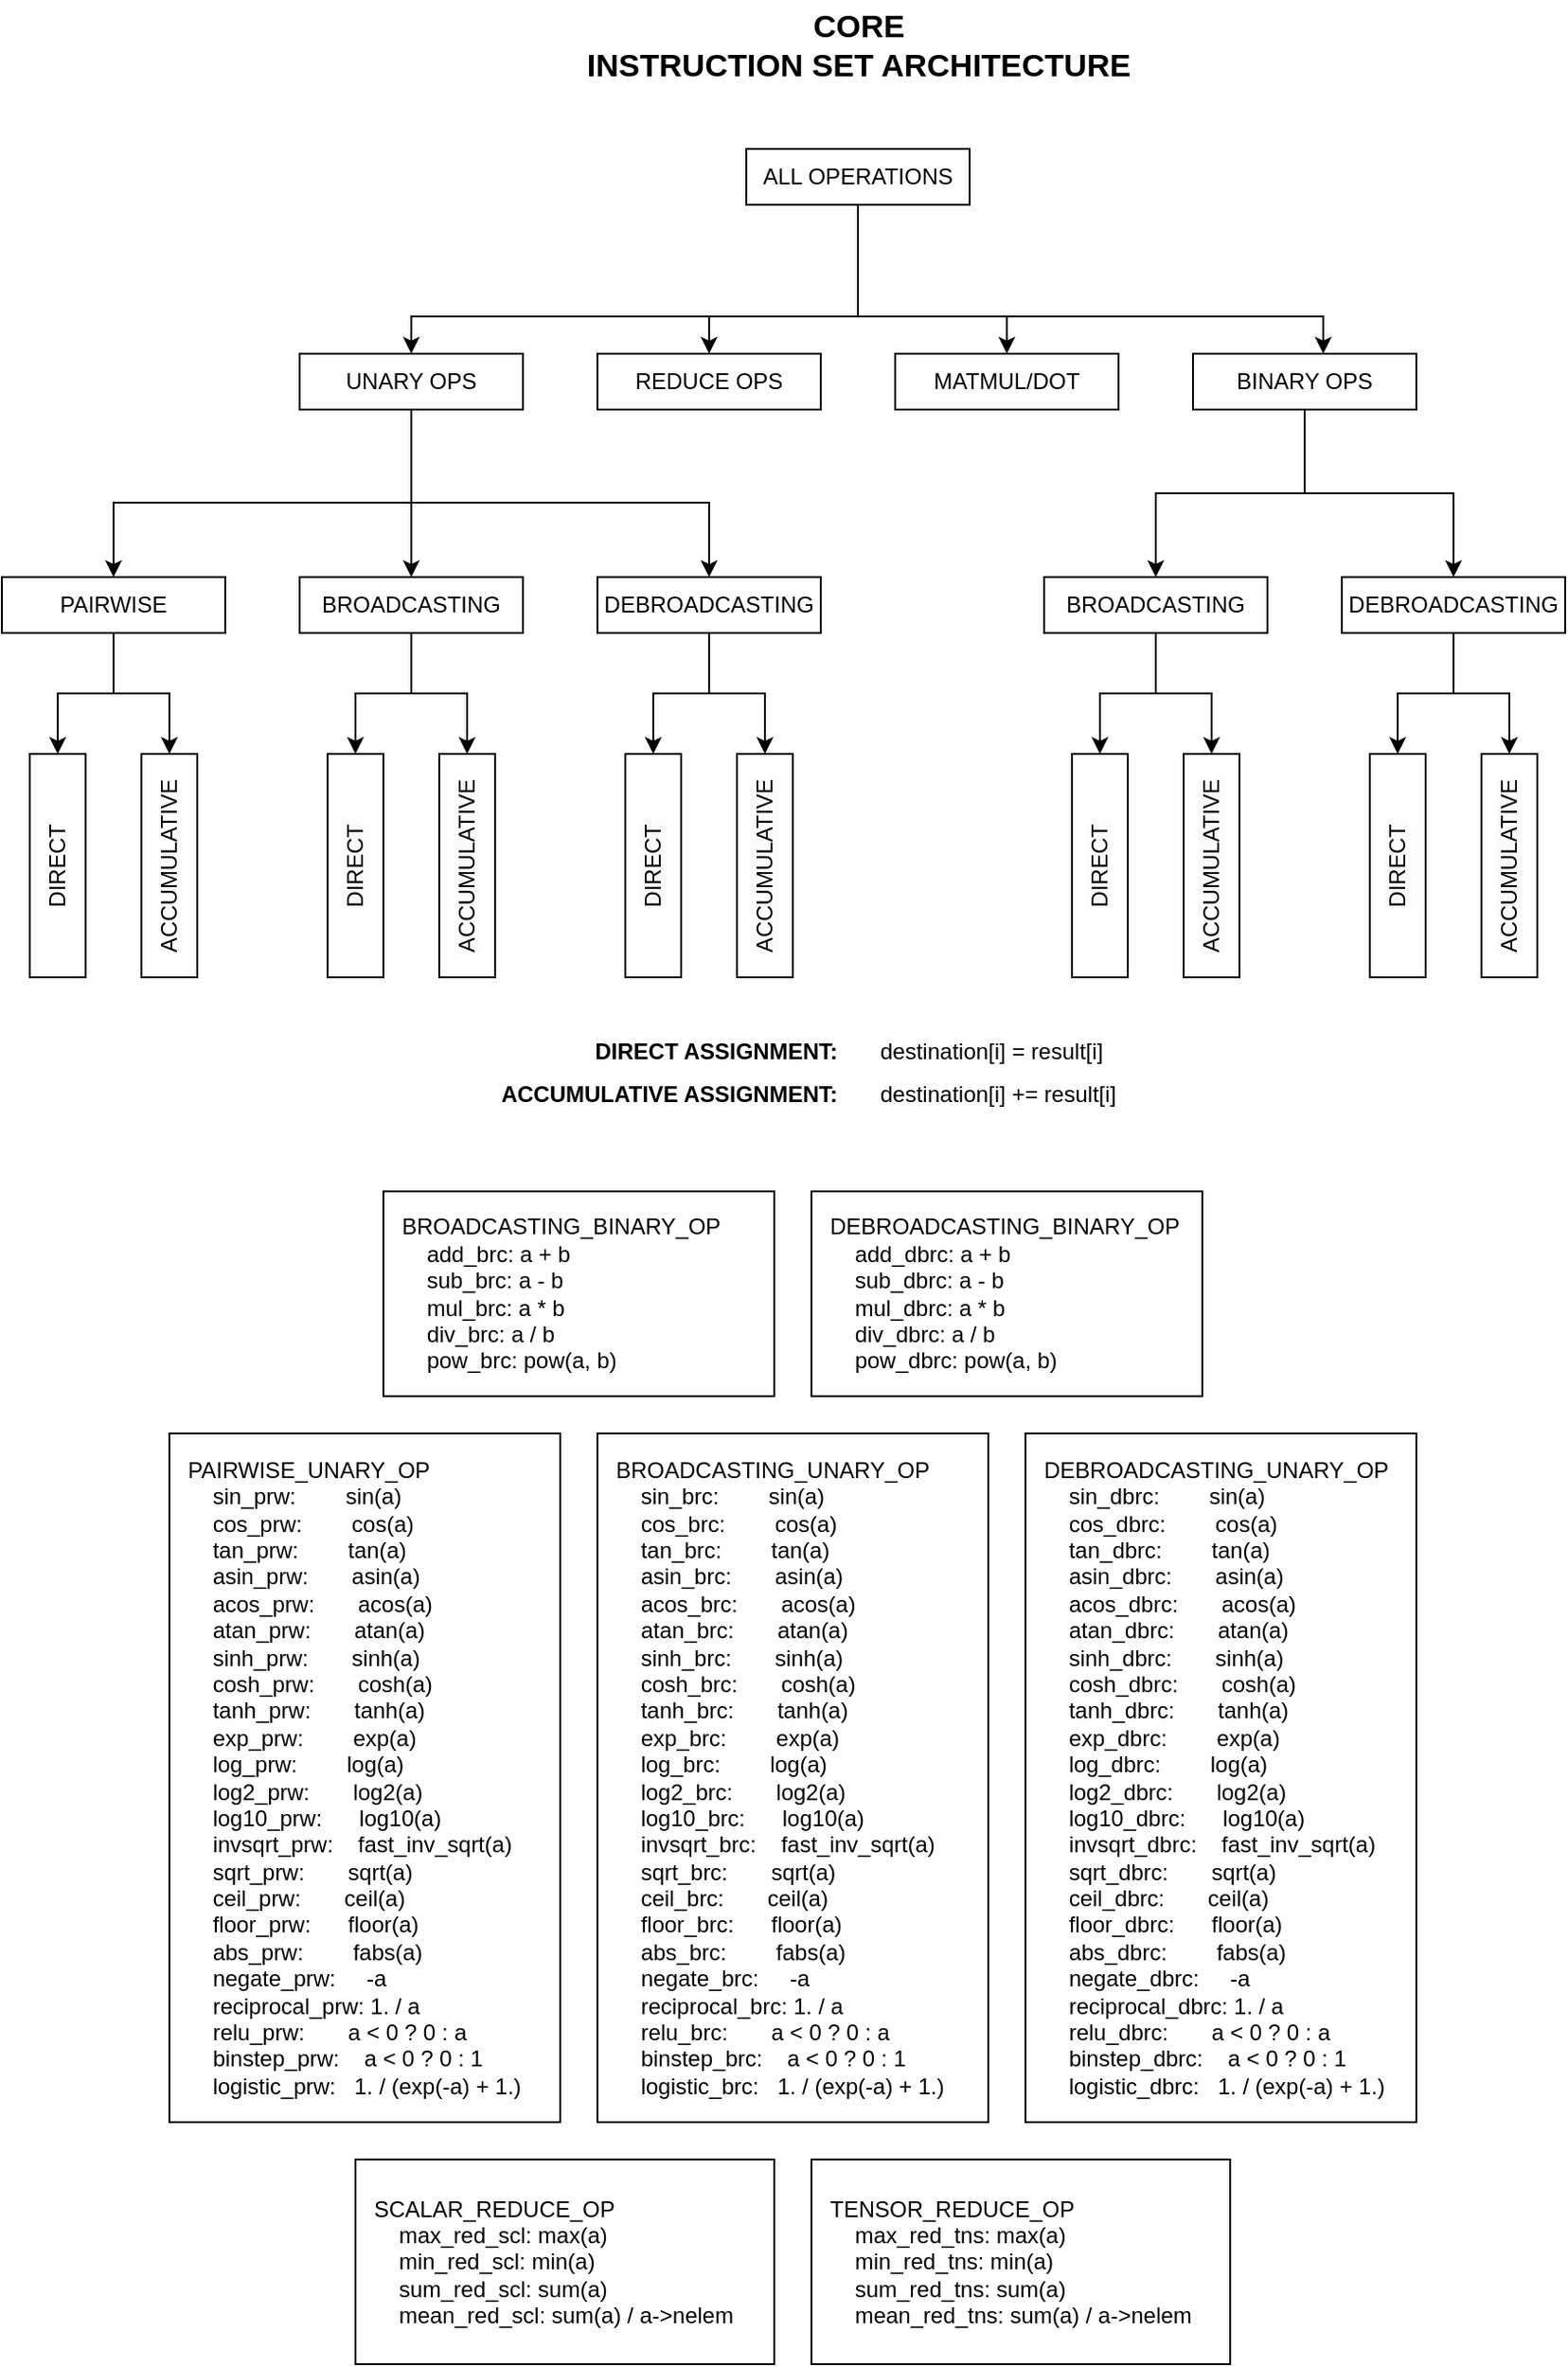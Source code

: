 <mxfile version="24.2.5" type="device">
  <diagram name="Page-1" id="b98fa263-6416-c6ec-5b7d-78bf54ef71d0">
    <mxGraphModel dx="1434" dy="963" grid="1" gridSize="10" guides="1" tooltips="1" connect="1" arrows="1" fold="1" page="1" pageScale="1.5" pageWidth="1169" pageHeight="826" background="none" math="0" shadow="0">
      <root>
        <mxCell id="0" style=";html=1;" />
        <mxCell id="1" style=";html=1;" parent="0" />
        <mxCell id="zMnJuxHTcyObLqSWFpNf-7" style="edgeStyle=orthogonalEdgeStyle;rounded=0;orthogonalLoop=1;jettySize=auto;html=1;" parent="1" source="zMnJuxHTcyObLqSWFpNf-2" target="zMnJuxHTcyObLqSWFpNf-3" edge="1">
          <mxGeometry relative="1" as="geometry">
            <Array as="points">
              <mxPoint x="820" y="220" />
              <mxPoint x="580" y="220" />
            </Array>
          </mxGeometry>
        </mxCell>
        <mxCell id="zMnJuxHTcyObLqSWFpNf-8" style="edgeStyle=orthogonalEdgeStyle;rounded=0;orthogonalLoop=1;jettySize=auto;html=1;" parent="1" source="zMnJuxHTcyObLqSWFpNf-2" target="zMnJuxHTcyObLqSWFpNf-4" edge="1">
          <mxGeometry relative="1" as="geometry">
            <Array as="points">
              <mxPoint x="820" y="220" />
              <mxPoint x="1070" y="220" />
            </Array>
          </mxGeometry>
        </mxCell>
        <mxCell id="zMnJuxHTcyObLqSWFpNf-9" style="edgeStyle=orthogonalEdgeStyle;rounded=0;orthogonalLoop=1;jettySize=auto;html=1;" parent="1" source="zMnJuxHTcyObLqSWFpNf-2" target="zMnJuxHTcyObLqSWFpNf-5" edge="1">
          <mxGeometry relative="1" as="geometry">
            <Array as="points">
              <mxPoint x="820" y="220" />
              <mxPoint x="740" y="220" />
            </Array>
          </mxGeometry>
        </mxCell>
        <mxCell id="zMnJuxHTcyObLqSWFpNf-27" style="edgeStyle=orthogonalEdgeStyle;rounded=0;orthogonalLoop=1;jettySize=auto;html=1;" parent="1" source="zMnJuxHTcyObLqSWFpNf-2" target="zMnJuxHTcyObLqSWFpNf-6" edge="1">
          <mxGeometry relative="1" as="geometry">
            <Array as="points">
              <mxPoint x="820" y="220" />
              <mxPoint x="900" y="220" />
            </Array>
          </mxGeometry>
        </mxCell>
        <mxCell id="zMnJuxHTcyObLqSWFpNf-2" value="ALL OPERATIONS" style="rounded=0;whiteSpace=wrap;html=1;" parent="1" vertex="1">
          <mxGeometry x="760" y="130" width="120" height="30" as="geometry" />
        </mxCell>
        <mxCell id="zMnJuxHTcyObLqSWFpNf-67" style="edgeStyle=orthogonalEdgeStyle;rounded=0;orthogonalLoop=1;jettySize=auto;html=1;" parent="1" source="zMnJuxHTcyObLqSWFpNf-3" target="zMnJuxHTcyObLqSWFpNf-11" edge="1">
          <mxGeometry relative="1" as="geometry" />
        </mxCell>
        <mxCell id="zMnJuxHTcyObLqSWFpNf-68" style="edgeStyle=orthogonalEdgeStyle;rounded=0;orthogonalLoop=1;jettySize=auto;html=1;" parent="1" source="zMnJuxHTcyObLqSWFpNf-3" target="zMnJuxHTcyObLqSWFpNf-12" edge="1">
          <mxGeometry relative="1" as="geometry">
            <Array as="points">
              <mxPoint x="580" y="320" />
              <mxPoint x="740" y="320" />
            </Array>
          </mxGeometry>
        </mxCell>
        <mxCell id="zMnJuxHTcyObLqSWFpNf-74" style="edgeStyle=orthogonalEdgeStyle;rounded=0;orthogonalLoop=1;jettySize=auto;html=1;" parent="1" source="zMnJuxHTcyObLqSWFpNf-3" target="zMnJuxHTcyObLqSWFpNf-13" edge="1">
          <mxGeometry relative="1" as="geometry">
            <Array as="points">
              <mxPoint x="580" y="320" />
              <mxPoint x="420" y="320" />
            </Array>
          </mxGeometry>
        </mxCell>
        <mxCell id="zMnJuxHTcyObLqSWFpNf-3" value="UNARY OPS" style="rounded=0;whiteSpace=wrap;html=1;" parent="1" vertex="1">
          <mxGeometry x="520" y="240" width="120" height="30" as="geometry" />
        </mxCell>
        <mxCell id="zMnJuxHTcyObLqSWFpNf-19" style="edgeStyle=orthogonalEdgeStyle;rounded=0;orthogonalLoop=1;jettySize=auto;html=1;" parent="1" source="zMnJuxHTcyObLqSWFpNf-4" target="zMnJuxHTcyObLqSWFpNf-17" edge="1">
          <mxGeometry relative="1" as="geometry" />
        </mxCell>
        <mxCell id="zMnJuxHTcyObLqSWFpNf-5" value="REDUCE OPS" style="rounded=0;whiteSpace=wrap;html=1;" parent="1" vertex="1">
          <mxGeometry x="680" y="240" width="120" height="30" as="geometry" />
        </mxCell>
        <mxCell id="zMnJuxHTcyObLqSWFpNf-58" style="edgeStyle=orthogonalEdgeStyle;rounded=0;orthogonalLoop=1;jettySize=auto;html=1;" parent="1" source="zMnJuxHTcyObLqSWFpNf-11" target="zMnJuxHTcyObLqSWFpNf-48" edge="1">
          <mxGeometry relative="1" as="geometry" />
        </mxCell>
        <mxCell id="zMnJuxHTcyObLqSWFpNf-59" style="edgeStyle=orthogonalEdgeStyle;rounded=0;orthogonalLoop=1;jettySize=auto;html=1;" parent="1" source="zMnJuxHTcyObLqSWFpNf-11" target="zMnJuxHTcyObLqSWFpNf-49" edge="1">
          <mxGeometry relative="1" as="geometry" />
        </mxCell>
        <mxCell id="zMnJuxHTcyObLqSWFpNf-11" value="BROADCASTING" style="rounded=0;whiteSpace=wrap;html=1;" parent="1" vertex="1">
          <mxGeometry x="520" y="360" width="120" height="30" as="geometry" />
        </mxCell>
        <mxCell id="zMnJuxHTcyObLqSWFpNf-60" style="edgeStyle=orthogonalEdgeStyle;rounded=0;orthogonalLoop=1;jettySize=auto;html=1;" parent="1" source="zMnJuxHTcyObLqSWFpNf-12" target="zMnJuxHTcyObLqSWFpNf-50" edge="1">
          <mxGeometry relative="1" as="geometry" />
        </mxCell>
        <mxCell id="zMnJuxHTcyObLqSWFpNf-61" style="edgeStyle=orthogonalEdgeStyle;rounded=0;orthogonalLoop=1;jettySize=auto;html=1;" parent="1" source="zMnJuxHTcyObLqSWFpNf-12" target="zMnJuxHTcyObLqSWFpNf-51" edge="1">
          <mxGeometry relative="1" as="geometry" />
        </mxCell>
        <mxCell id="zMnJuxHTcyObLqSWFpNf-12" value="DEBROADCASTING" style="rounded=0;whiteSpace=wrap;html=1;" parent="1" vertex="1">
          <mxGeometry x="680" y="360" width="120" height="30" as="geometry" />
        </mxCell>
        <mxCell id="zMnJuxHTcyObLqSWFpNf-23" style="edgeStyle=orthogonalEdgeStyle;rounded=0;orthogonalLoop=1;jettySize=auto;html=1;" parent="1" source="zMnJuxHTcyObLqSWFpNf-13" target="zMnJuxHTcyObLqSWFpNf-21" edge="1">
          <mxGeometry relative="1" as="geometry" />
        </mxCell>
        <mxCell id="zMnJuxHTcyObLqSWFpNf-24" style="edgeStyle=orthogonalEdgeStyle;rounded=0;orthogonalLoop=1;jettySize=auto;html=1;" parent="1" source="zMnJuxHTcyObLqSWFpNf-13" target="zMnJuxHTcyObLqSWFpNf-22" edge="1">
          <mxGeometry relative="1" as="geometry" />
        </mxCell>
        <mxCell id="zMnJuxHTcyObLqSWFpNf-13" value="PAIRWISE" style="rounded=0;whiteSpace=wrap;html=1;" parent="1" vertex="1">
          <mxGeometry x="360" y="360" width="120" height="30" as="geometry" />
        </mxCell>
        <mxCell id="zMnJuxHTcyObLqSWFpNf-62" style="edgeStyle=orthogonalEdgeStyle;rounded=0;orthogonalLoop=1;jettySize=auto;html=1;" parent="1" source="zMnJuxHTcyObLqSWFpNf-17" target="zMnJuxHTcyObLqSWFpNf-54" edge="1">
          <mxGeometry relative="1" as="geometry" />
        </mxCell>
        <mxCell id="zMnJuxHTcyObLqSWFpNf-63" style="edgeStyle=orthogonalEdgeStyle;rounded=0;orthogonalLoop=1;jettySize=auto;html=1;" parent="1" source="zMnJuxHTcyObLqSWFpNf-17" target="zMnJuxHTcyObLqSWFpNf-55" edge="1">
          <mxGeometry relative="1" as="geometry" />
        </mxCell>
        <mxCell id="zMnJuxHTcyObLqSWFpNf-17" value="BROADCASTING" style="rounded=0;whiteSpace=wrap;html=1;" parent="1" vertex="1">
          <mxGeometry x="920" y="360" width="120" height="30" as="geometry" />
        </mxCell>
        <mxCell id="zMnJuxHTcyObLqSWFpNf-64" style="edgeStyle=orthogonalEdgeStyle;rounded=0;orthogonalLoop=1;jettySize=auto;html=1;" parent="1" source="zMnJuxHTcyObLqSWFpNf-18" target="zMnJuxHTcyObLqSWFpNf-56" edge="1">
          <mxGeometry relative="1" as="geometry" />
        </mxCell>
        <mxCell id="zMnJuxHTcyObLqSWFpNf-65" style="edgeStyle=orthogonalEdgeStyle;rounded=0;orthogonalLoop=1;jettySize=auto;html=1;" parent="1" source="zMnJuxHTcyObLqSWFpNf-18" target="zMnJuxHTcyObLqSWFpNf-57" edge="1">
          <mxGeometry relative="1" as="geometry" />
        </mxCell>
        <mxCell id="zMnJuxHTcyObLqSWFpNf-18" value="DEBROADCASTING" style="rounded=0;whiteSpace=wrap;html=1;" parent="1" vertex="1">
          <mxGeometry x="1080" y="360" width="120" height="30" as="geometry" />
        </mxCell>
        <mxCell id="zMnJuxHTcyObLqSWFpNf-21" value="DIRECT" style="rounded=0;whiteSpace=wrap;html=1;direction=east;rotation=270;" parent="1" vertex="1">
          <mxGeometry x="330" y="500" width="120" height="30" as="geometry" />
        </mxCell>
        <mxCell id="zMnJuxHTcyObLqSWFpNf-22" value="ACCUMULATIVE" style="rounded=0;whiteSpace=wrap;html=1;direction=east;rotation=270;" parent="1" vertex="1">
          <mxGeometry x="390" y="500" width="120" height="30" as="geometry" />
        </mxCell>
        <mxCell id="zMnJuxHTcyObLqSWFpNf-6" value="MATMUL/DOT" style="rounded=0;whiteSpace=wrap;html=1;" parent="1" vertex="1">
          <mxGeometry x="840" y="240" width="120" height="30" as="geometry" />
        </mxCell>
        <mxCell id="zMnJuxHTcyObLqSWFpNf-29" style="edgeStyle=orthogonalEdgeStyle;rounded=0;orthogonalLoop=1;jettySize=auto;html=1;" parent="1" source="zMnJuxHTcyObLqSWFpNf-4" target="zMnJuxHTcyObLqSWFpNf-18" edge="1">
          <mxGeometry relative="1" as="geometry" />
        </mxCell>
        <mxCell id="zMnJuxHTcyObLqSWFpNf-4" value="BINARY OPS" style="rounded=0;whiteSpace=wrap;html=1;" parent="1" vertex="1">
          <mxGeometry x="1000" y="240" width="120" height="30" as="geometry" />
        </mxCell>
        <mxCell id="zMnJuxHTcyObLqSWFpNf-48" value="&lt;span style=&quot;color: rgb(0, 0, 0); font-family: Helvetica; font-size: 12px; font-style: normal; font-variant-ligatures: normal; font-variant-caps: normal; font-weight: 400; letter-spacing: normal; orphans: 2; text-align: center; text-indent: 0px; text-transform: none; widows: 2; word-spacing: 0px; -webkit-text-stroke-width: 0px; white-space: normal; background-color: rgb(251, 251, 251); text-decoration-thickness: initial; text-decoration-style: initial; text-decoration-color: initial; display: inline !important; float: none;&quot;&gt;DIRECT&lt;/span&gt;" style="rounded=0;whiteSpace=wrap;html=1;direction=east;rotation=270;" parent="1" vertex="1">
          <mxGeometry x="490" y="500" width="120" height="30" as="geometry" />
        </mxCell>
        <mxCell id="zMnJuxHTcyObLqSWFpNf-49" value="&lt;span style=&quot;color: rgb(0, 0, 0); font-family: Helvetica; font-size: 12px; font-style: normal; font-variant-ligatures: normal; font-variant-caps: normal; font-weight: 400; letter-spacing: normal; orphans: 2; text-align: center; text-indent: 0px; text-transform: none; widows: 2; word-spacing: 0px; -webkit-text-stroke-width: 0px; white-space: normal; background-color: rgb(251, 251, 251); text-decoration-thickness: initial; text-decoration-style: initial; text-decoration-color: initial; display: inline !important; float: none;&quot;&gt;ACCUMULATIVE&lt;/span&gt;" style="rounded=0;whiteSpace=wrap;html=1;direction=east;rotation=270;" parent="1" vertex="1">
          <mxGeometry x="550" y="500" width="120" height="30" as="geometry" />
        </mxCell>
        <mxCell id="zMnJuxHTcyObLqSWFpNf-50" value="&lt;span style=&quot;color: rgb(0, 0, 0); font-family: Helvetica; font-size: 12px; font-style: normal; font-variant-ligatures: normal; font-variant-caps: normal; font-weight: 400; letter-spacing: normal; orphans: 2; text-align: center; text-indent: 0px; text-transform: none; widows: 2; word-spacing: 0px; -webkit-text-stroke-width: 0px; white-space: normal; background-color: rgb(251, 251, 251); text-decoration-thickness: initial; text-decoration-style: initial; text-decoration-color: initial; display: inline !important; float: none;&quot;&gt;DIRECT&lt;/span&gt;" style="rounded=0;whiteSpace=wrap;html=1;direction=east;rotation=270;" parent="1" vertex="1">
          <mxGeometry x="650" y="500" width="120" height="30" as="geometry" />
        </mxCell>
        <mxCell id="zMnJuxHTcyObLqSWFpNf-51" value="&lt;span style=&quot;color: rgb(0, 0, 0); font-family: Helvetica; font-size: 12px; font-style: normal; font-variant-ligatures: normal; font-variant-caps: normal; font-weight: 400; letter-spacing: normal; orphans: 2; text-align: center; text-indent: 0px; text-transform: none; widows: 2; word-spacing: 0px; -webkit-text-stroke-width: 0px; white-space: normal; background-color: rgb(251, 251, 251); text-decoration-thickness: initial; text-decoration-style: initial; text-decoration-color: initial; display: inline !important; float: none;&quot;&gt;ACCUMULATIVE&lt;/span&gt;" style="rounded=0;whiteSpace=wrap;html=1;direction=east;rotation=270;" parent="1" vertex="1">
          <mxGeometry x="710" y="500" width="120" height="30" as="geometry" />
        </mxCell>
        <mxCell id="zMnJuxHTcyObLqSWFpNf-54" value="&lt;span style=&quot;color: rgb(0, 0, 0); font-family: Helvetica; font-size: 12px; font-style: normal; font-variant-ligatures: normal; font-variant-caps: normal; font-weight: 400; letter-spacing: normal; orphans: 2; text-align: center; text-indent: 0px; text-transform: none; widows: 2; word-spacing: 0px; -webkit-text-stroke-width: 0px; white-space: normal; background-color: rgb(251, 251, 251); text-decoration-thickness: initial; text-decoration-style: initial; text-decoration-color: initial; display: inline !important; float: none;&quot;&gt;DIRECT&lt;/span&gt;" style="rounded=0;whiteSpace=wrap;html=1;direction=east;rotation=270;" parent="1" vertex="1">
          <mxGeometry x="890" y="500" width="120" height="30" as="geometry" />
        </mxCell>
        <mxCell id="zMnJuxHTcyObLqSWFpNf-55" value="&lt;span style=&quot;color: rgb(0, 0, 0); font-family: Helvetica; font-size: 12px; font-style: normal; font-variant-ligatures: normal; font-variant-caps: normal; font-weight: 400; letter-spacing: normal; orphans: 2; text-align: center; text-indent: 0px; text-transform: none; widows: 2; word-spacing: 0px; -webkit-text-stroke-width: 0px; white-space: normal; background-color: rgb(251, 251, 251); text-decoration-thickness: initial; text-decoration-style: initial; text-decoration-color: initial; display: inline !important; float: none;&quot;&gt;ACCUMULATIVE&lt;/span&gt;" style="rounded=0;whiteSpace=wrap;html=1;direction=east;rotation=270;" parent="1" vertex="1">
          <mxGeometry x="950" y="500" width="120" height="30" as="geometry" />
        </mxCell>
        <mxCell id="zMnJuxHTcyObLqSWFpNf-56" value="&lt;span style=&quot;color: rgb(0, 0, 0); font-family: Helvetica; font-size: 12px; font-style: normal; font-variant-ligatures: normal; font-variant-caps: normal; font-weight: 400; letter-spacing: normal; orphans: 2; text-align: center; text-indent: 0px; text-transform: none; widows: 2; word-spacing: 0px; -webkit-text-stroke-width: 0px; white-space: normal; background-color: rgb(251, 251, 251); text-decoration-thickness: initial; text-decoration-style: initial; text-decoration-color: initial; display: inline !important; float: none;&quot;&gt;DIRECT&lt;/span&gt;" style="rounded=0;whiteSpace=wrap;html=1;direction=east;rotation=270;" parent="1" vertex="1">
          <mxGeometry x="1050" y="500" width="120" height="30" as="geometry" />
        </mxCell>
        <mxCell id="zMnJuxHTcyObLqSWFpNf-57" value="&lt;span style=&quot;color: rgb(0, 0, 0); font-family: Helvetica; font-size: 12px; font-style: normal; font-variant-ligatures: normal; font-variant-caps: normal; font-weight: 400; letter-spacing: normal; orphans: 2; text-align: center; text-indent: 0px; text-transform: none; widows: 2; word-spacing: 0px; -webkit-text-stroke-width: 0px; white-space: normal; background-color: rgb(251, 251, 251); text-decoration-thickness: initial; text-decoration-style: initial; text-decoration-color: initial; display: inline !important; float: none;&quot;&gt;ACCUMULATIVE&lt;/span&gt;" style="rounded=0;whiteSpace=wrap;html=1;direction=east;rotation=270;" parent="1" vertex="1">
          <mxGeometry x="1110" y="500" width="120" height="30" as="geometry" />
        </mxCell>
        <mxCell id="zMnJuxHTcyObLqSWFpNf-66" value="&lt;font style=&quot;font-size: 17px;&quot;&gt;&lt;b&gt;CORE&lt;/b&gt;&lt;/font&gt;&lt;div&gt;&lt;font style=&quot;font-size: 17px;&quot;&gt;&lt;b&gt;INSTRUCTION SET ARCHITECTURE&lt;/b&gt;&lt;/font&gt;&lt;/div&gt;" style="text;html=1;align=center;verticalAlign=middle;resizable=0;points=[];autosize=1;strokeColor=none;fillColor=none;" parent="1" vertex="1">
          <mxGeometry x="660" y="50" width="320" height="50" as="geometry" />
        </mxCell>
        <mxCell id="zMnJuxHTcyObLqSWFpNf-69" value="&lt;div style=&quot;&quot;&gt;&lt;span style=&quot;background-color: initial;&quot;&gt;&lt;b&gt;DIRECT ASSIGNMENT:&lt;/b&gt;&lt;/span&gt;&lt;/div&gt;" style="text;html=1;align=right;verticalAlign=middle;resizable=0;points=[];autosize=1;strokeColor=none;fillColor=none;" parent="1" vertex="1">
          <mxGeometry x="660" y="600" width="150" height="30" as="geometry" />
        </mxCell>
        <mxCell id="zMnJuxHTcyObLqSWFpNf-71" value="&lt;div style=&quot;&quot;&gt;&lt;span style=&quot;background-color: initial;&quot;&gt;destination[i] = result[i]&lt;/span&gt;&lt;/div&gt;" style="text;html=1;align=left;verticalAlign=middle;resizable=0;points=[];autosize=1;strokeColor=none;fillColor=none;" parent="1" vertex="1">
          <mxGeometry x="830" y="600" width="140" height="30" as="geometry" />
        </mxCell>
        <mxCell id="zMnJuxHTcyObLqSWFpNf-72" value="&lt;span style=&quot;&quot;&gt;destination[i] += result[i]&lt;/span&gt;" style="text;html=1;align=left;verticalAlign=middle;resizable=0;points=[];autosize=1;strokeColor=none;fillColor=none;" parent="1" vertex="1">
          <mxGeometry x="830" y="623" width="150" height="30" as="geometry" />
        </mxCell>
        <mxCell id="zMnJuxHTcyObLqSWFpNf-73" value="&lt;b style=&quot;&quot;&gt;ACCUMULATIVE ASSIGNMENT:&lt;/b&gt;" style="text;html=1;align=right;verticalAlign=middle;resizable=0;points=[];autosize=1;strokeColor=none;fillColor=none;" parent="1" vertex="1">
          <mxGeometry x="610" y="623" width="200" height="30" as="geometry" />
        </mxCell>
        <mxCell id="zMnJuxHTcyObLqSWFpNf-75" value="&lt;div&gt;BROADCASTING_BINARY_OP&lt;/div&gt;&lt;div&gt;&amp;nbsp; &amp;nbsp; add_brc: a + b&lt;/div&gt;&lt;div&gt;&amp;nbsp; &amp;nbsp; sub_brc: a - b&lt;/div&gt;&lt;div&gt;&amp;nbsp; &amp;nbsp; mul_brc: a * b&lt;/div&gt;&lt;div&gt;&amp;nbsp; &amp;nbsp; div_brc: a / b&lt;/div&gt;&lt;div&gt;&amp;nbsp; &amp;nbsp; pow_brc: pow(a, b)&lt;/div&gt;" style="rounded=0;whiteSpace=wrap;html=1;align=left;spacing=10;" parent="1" vertex="1">
          <mxGeometry x="565" y="690" width="210" height="110" as="geometry" />
        </mxCell>
        <mxCell id="zMnJuxHTcyObLqSWFpNf-76" value="&lt;div&gt;DEBROADCASTING_UNARY_OP&lt;/div&gt;&lt;div&gt;&amp;nbsp; &amp;nbsp; sin_dbrc:&amp;nbsp; &amp;nbsp; &amp;nbsp; &amp;nbsp; sin(a)&lt;/div&gt;&lt;div&gt;&amp;nbsp; &amp;nbsp; cos_dbrc:&amp;nbsp; &amp;nbsp; &amp;nbsp; &amp;nbsp; cos(a)&lt;/div&gt;&lt;div&gt;&amp;nbsp; &amp;nbsp; tan_dbrc:&amp;nbsp; &amp;nbsp; &amp;nbsp; &amp;nbsp; tan(a)&lt;/div&gt;&lt;div&gt;&amp;nbsp; &amp;nbsp; asin_dbrc:&amp;nbsp; &amp;nbsp; &amp;nbsp; &amp;nbsp;asin(a)&lt;/div&gt;&lt;div&gt;&amp;nbsp; &amp;nbsp; acos_dbrc:&amp;nbsp; &amp;nbsp; &amp;nbsp; &amp;nbsp;acos(a)&lt;/div&gt;&lt;div&gt;&amp;nbsp; &amp;nbsp; atan_dbrc:&amp;nbsp; &amp;nbsp; &amp;nbsp; &amp;nbsp;atan(a)&lt;/div&gt;&lt;div&gt;&amp;nbsp; &amp;nbsp; sinh_dbrc:&amp;nbsp; &amp;nbsp; &amp;nbsp; &amp;nbsp;sinh(a)&lt;/div&gt;&lt;div&gt;&amp;nbsp; &amp;nbsp; cosh_dbrc:&amp;nbsp; &amp;nbsp; &amp;nbsp; &amp;nbsp;cosh(a)&lt;/div&gt;&lt;div&gt;&amp;nbsp; &amp;nbsp; tanh_dbrc:&amp;nbsp; &amp;nbsp; &amp;nbsp; &amp;nbsp;tanh(a)&lt;/div&gt;&lt;div&gt;&amp;nbsp; &amp;nbsp; exp_dbrc:&amp;nbsp; &amp;nbsp; &amp;nbsp; &amp;nbsp; exp(a)&lt;/div&gt;&lt;div&gt;&amp;nbsp; &amp;nbsp; log_dbrc:&amp;nbsp; &amp;nbsp; &amp;nbsp; &amp;nbsp; log(a)&lt;/div&gt;&lt;div&gt;&amp;nbsp; &amp;nbsp; log2_dbrc:&amp;nbsp; &amp;nbsp; &amp;nbsp; &amp;nbsp;log2(a)&lt;/div&gt;&lt;div&gt;&amp;nbsp; &amp;nbsp; log10_dbrc:&amp;nbsp; &amp;nbsp; &amp;nbsp; log10(a)&lt;/div&gt;&lt;div&gt;&amp;nbsp; &amp;nbsp; invsqrt_dbrc:&amp;nbsp; &amp;nbsp; fast_inv_sqrt(a)&lt;/div&gt;&lt;div&gt;&amp;nbsp; &amp;nbsp; sqrt_dbrc:&amp;nbsp; &amp;nbsp; &amp;nbsp; &amp;nbsp;sqrt(a)&lt;/div&gt;&lt;div&gt;&amp;nbsp; &amp;nbsp; ceil_dbrc:&amp;nbsp; &amp;nbsp; &amp;nbsp; &amp;nbsp;ceil(a)&lt;/div&gt;&lt;div&gt;&amp;nbsp; &amp;nbsp; floor_dbrc:&amp;nbsp; &amp;nbsp; &amp;nbsp; floor(a)&lt;/div&gt;&lt;div&gt;&amp;nbsp; &amp;nbsp; abs_dbrc:&amp;nbsp; &amp;nbsp; &amp;nbsp; &amp;nbsp; fabs(a)&lt;/div&gt;&lt;div&gt;&amp;nbsp; &amp;nbsp; negate_dbrc:&amp;nbsp; &amp;nbsp; &amp;nbsp;-a&lt;/div&gt;&lt;div&gt;&amp;nbsp; &amp;nbsp; reciprocal_dbrc: 1. / a&lt;/div&gt;&lt;div&gt;&amp;nbsp; &amp;nbsp; relu_dbrc:&amp;nbsp; &amp;nbsp; &amp;nbsp; &amp;nbsp;a &amp;lt; 0 ? 0 : a&lt;/div&gt;&lt;div&gt;&amp;nbsp; &amp;nbsp; binstep_dbrc:&amp;nbsp; &amp;nbsp; a &amp;lt; 0 ? 0 : 1&lt;/div&gt;&lt;div&gt;&amp;nbsp; &amp;nbsp; logistic_dbrc:&amp;nbsp; &amp;nbsp;1. / (exp(-a) + 1.)&lt;/div&gt;" style="rounded=0;whiteSpace=wrap;html=1;align=left;spacing=10;" parent="1" vertex="1">
          <mxGeometry x="910" y="820" width="210" height="370" as="geometry" />
        </mxCell>
        <mxCell id="zMnJuxHTcyObLqSWFpNf-77" value="&lt;div&gt;BROADCASTING_UNARY_OP&lt;/div&gt;&lt;div&gt;&amp;nbsp; &amp;nbsp; sin_brc:&amp;nbsp; &amp;nbsp; &amp;nbsp; &amp;nbsp; sin(a)&lt;/div&gt;&lt;div&gt;&amp;nbsp; &amp;nbsp; cos_brc:&amp;nbsp; &amp;nbsp; &amp;nbsp; &amp;nbsp; cos(a)&lt;/div&gt;&lt;div&gt;&amp;nbsp; &amp;nbsp; tan_brc:&amp;nbsp; &amp;nbsp; &amp;nbsp; &amp;nbsp; tan(a)&lt;/div&gt;&lt;div&gt;&amp;nbsp; &amp;nbsp; asin_brc:&amp;nbsp; &amp;nbsp; &amp;nbsp; &amp;nbsp;asin(a)&lt;/div&gt;&lt;div&gt;&amp;nbsp; &amp;nbsp; acos_brc:&amp;nbsp; &amp;nbsp; &amp;nbsp; &amp;nbsp;acos(a)&lt;/div&gt;&lt;div&gt;&amp;nbsp; &amp;nbsp; atan_brc:&amp;nbsp; &amp;nbsp; &amp;nbsp; &amp;nbsp;atan(a)&lt;/div&gt;&lt;div&gt;&amp;nbsp; &amp;nbsp; sinh_brc:&amp;nbsp; &amp;nbsp; &amp;nbsp; &amp;nbsp;sinh(a)&lt;/div&gt;&lt;div&gt;&amp;nbsp; &amp;nbsp; cosh_brc:&amp;nbsp; &amp;nbsp; &amp;nbsp; &amp;nbsp;cosh(a)&lt;/div&gt;&lt;div&gt;&amp;nbsp; &amp;nbsp; tanh_brc:&amp;nbsp; &amp;nbsp; &amp;nbsp; &amp;nbsp;tanh(a)&lt;/div&gt;&lt;div&gt;&amp;nbsp; &amp;nbsp; exp_brc:&amp;nbsp; &amp;nbsp; &amp;nbsp; &amp;nbsp; exp(a)&lt;/div&gt;&lt;div&gt;&amp;nbsp; &amp;nbsp; log_brc:&amp;nbsp; &amp;nbsp; &amp;nbsp; &amp;nbsp; log(a)&lt;/div&gt;&lt;div&gt;&amp;nbsp; &amp;nbsp; log2_brc:&amp;nbsp; &amp;nbsp; &amp;nbsp; &amp;nbsp;log2(a)&lt;/div&gt;&lt;div&gt;&amp;nbsp; &amp;nbsp; log10_brc:&amp;nbsp; &amp;nbsp; &amp;nbsp; log10(a)&lt;/div&gt;&lt;div&gt;&amp;nbsp; &amp;nbsp; invsqrt_brc:&amp;nbsp; &amp;nbsp; fast_inv_sqrt(a)&lt;/div&gt;&lt;div&gt;&amp;nbsp; &amp;nbsp; sqrt_brc:&amp;nbsp; &amp;nbsp; &amp;nbsp; &amp;nbsp;sqrt(a)&lt;/div&gt;&lt;div&gt;&amp;nbsp; &amp;nbsp; ceil_brc:&amp;nbsp; &amp;nbsp; &amp;nbsp; &amp;nbsp;ceil(a)&lt;/div&gt;&lt;div&gt;&amp;nbsp; &amp;nbsp; floor_brc:&amp;nbsp; &amp;nbsp; &amp;nbsp; floor(a)&lt;/div&gt;&lt;div&gt;&amp;nbsp; &amp;nbsp; abs_brc:&amp;nbsp; &amp;nbsp; &amp;nbsp; &amp;nbsp; fabs(a)&lt;/div&gt;&lt;div&gt;&amp;nbsp; &amp;nbsp; negate_brc:&amp;nbsp; &amp;nbsp; &amp;nbsp;-a&lt;/div&gt;&lt;div&gt;&amp;nbsp; &amp;nbsp; reciprocal_brc: 1. / a&lt;/div&gt;&lt;div&gt;&amp;nbsp; &amp;nbsp; relu_brc:&amp;nbsp; &amp;nbsp; &amp;nbsp; &amp;nbsp;a &amp;lt; 0 ? 0 : a&lt;/div&gt;&lt;div&gt;&amp;nbsp; &amp;nbsp; binstep_brc:&amp;nbsp; &amp;nbsp; a &amp;lt; 0 ? 0 : 1&lt;/div&gt;&lt;div&gt;&amp;nbsp; &amp;nbsp; logistic_brc:&amp;nbsp; &amp;nbsp;1. / (exp(-a) + 1.)&lt;/div&gt;" style="rounded=0;whiteSpace=wrap;html=1;align=left;spacing=10;" parent="1" vertex="1">
          <mxGeometry x="680" y="820" width="210" height="370" as="geometry" />
        </mxCell>
        <mxCell id="zMnJuxHTcyObLqSWFpNf-78" value="&lt;div&gt;PAIRWISE_UNARY_OP&lt;/div&gt;&lt;div&gt;&amp;nbsp; &amp;nbsp; sin_prw:&amp;nbsp; &amp;nbsp; &amp;nbsp; &amp;nbsp; sin(a)&lt;/div&gt;&lt;div&gt;&amp;nbsp; &amp;nbsp; cos_prw:&amp;nbsp; &amp;nbsp; &amp;nbsp; &amp;nbsp; cos(a)&lt;/div&gt;&lt;div&gt;&amp;nbsp; &amp;nbsp; tan_prw:&amp;nbsp; &amp;nbsp; &amp;nbsp; &amp;nbsp; tan(a)&lt;/div&gt;&lt;div&gt;&amp;nbsp; &amp;nbsp; asin_prw:&amp;nbsp; &amp;nbsp; &amp;nbsp; &amp;nbsp;asin(a)&lt;/div&gt;&lt;div&gt;&amp;nbsp; &amp;nbsp; acos_prw:&amp;nbsp; &amp;nbsp; &amp;nbsp; &amp;nbsp;acos(a)&lt;/div&gt;&lt;div&gt;&amp;nbsp; &amp;nbsp; atan_prw:&amp;nbsp; &amp;nbsp; &amp;nbsp; &amp;nbsp;atan(a)&lt;/div&gt;&lt;div&gt;&amp;nbsp; &amp;nbsp; sinh_prw:&amp;nbsp; &amp;nbsp; &amp;nbsp; &amp;nbsp;sinh(a)&lt;/div&gt;&lt;div&gt;&amp;nbsp; &amp;nbsp; cosh_prw:&amp;nbsp; &amp;nbsp; &amp;nbsp; &amp;nbsp;cosh(a)&lt;/div&gt;&lt;div&gt;&amp;nbsp; &amp;nbsp; tanh_prw:&amp;nbsp; &amp;nbsp; &amp;nbsp; &amp;nbsp;tanh(a)&lt;/div&gt;&lt;div&gt;&amp;nbsp; &amp;nbsp; exp_prw:&amp;nbsp; &amp;nbsp; &amp;nbsp; &amp;nbsp; exp(a)&lt;/div&gt;&lt;div&gt;&amp;nbsp; &amp;nbsp; log_prw:&amp;nbsp; &amp;nbsp; &amp;nbsp; &amp;nbsp; log(a)&lt;/div&gt;&lt;div&gt;&amp;nbsp; &amp;nbsp; log2_prw:&amp;nbsp; &amp;nbsp; &amp;nbsp; &amp;nbsp;log2(a)&lt;/div&gt;&lt;div&gt;&amp;nbsp; &amp;nbsp; log10_prw:&amp;nbsp; &amp;nbsp; &amp;nbsp; log10(a)&lt;/div&gt;&lt;div&gt;&amp;nbsp; &amp;nbsp; invsqrt_prw:&amp;nbsp; &amp;nbsp; fast_inv_sqrt(a)&lt;/div&gt;&lt;div&gt;&amp;nbsp; &amp;nbsp; sqrt_prw:&amp;nbsp; &amp;nbsp; &amp;nbsp; &amp;nbsp;sqrt(a)&lt;/div&gt;&lt;div&gt;&amp;nbsp; &amp;nbsp; ceil_prw:&amp;nbsp; &amp;nbsp; &amp;nbsp; &amp;nbsp;ceil(a)&lt;/div&gt;&lt;div&gt;&amp;nbsp; &amp;nbsp; floor_prw:&amp;nbsp; &amp;nbsp; &amp;nbsp; floor(a)&lt;/div&gt;&lt;div&gt;&amp;nbsp; &amp;nbsp; abs_prw:&amp;nbsp; &amp;nbsp; &amp;nbsp; &amp;nbsp; fabs(a)&lt;/div&gt;&lt;div&gt;&amp;nbsp; &amp;nbsp; negate_prw:&amp;nbsp; &amp;nbsp; &amp;nbsp;-a&lt;/div&gt;&lt;div&gt;&amp;nbsp; &amp;nbsp; reciprocal_prw: 1. / a&lt;/div&gt;&lt;div&gt;&amp;nbsp; &amp;nbsp; relu_prw:&amp;nbsp; &amp;nbsp; &amp;nbsp; &amp;nbsp;a &amp;lt; 0 ? 0 : a&lt;/div&gt;&lt;div&gt;&amp;nbsp; &amp;nbsp; binstep_prw:&amp;nbsp; &amp;nbsp; a &amp;lt; 0 ? 0 : 1&lt;/div&gt;&lt;div&gt;&amp;nbsp; &amp;nbsp; logistic_prw:&amp;nbsp; &amp;nbsp;1. / (exp(-a) + 1.)&lt;/div&gt;" style="rounded=0;whiteSpace=wrap;html=1;align=left;spacing=10;" parent="1" vertex="1">
          <mxGeometry x="450" y="820" width="210" height="370" as="geometry" />
        </mxCell>
        <mxCell id="zMnJuxHTcyObLqSWFpNf-79" value="&lt;div&gt;DEBROADCASTING_BINARY_OP&lt;/div&gt;&lt;div&gt;&amp;nbsp; &amp;nbsp; add_dbrc: a + b&lt;/div&gt;&lt;div&gt;&amp;nbsp; &amp;nbsp; sub_dbrc: a - b&lt;/div&gt;&lt;div&gt;&amp;nbsp; &amp;nbsp; mul_dbrc: a * b&lt;/div&gt;&lt;div&gt;&amp;nbsp; &amp;nbsp; div_dbrc: a / b&lt;/div&gt;&lt;div&gt;&amp;nbsp; &amp;nbsp; pow_dbrc: pow(a, b)&lt;/div&gt;" style="rounded=0;whiteSpace=wrap;html=1;align=left;spacing=10;" parent="1" vertex="1">
          <mxGeometry x="795" y="690" width="210" height="110" as="geometry" />
        </mxCell>
        <mxCell id="zMnJuxHTcyObLqSWFpNf-81" value="&lt;div&gt;SCALAR_REDUCE_OP&lt;/div&gt;&lt;div&gt;&amp;nbsp; &amp;nbsp; max_red_scl: max(a)&lt;/div&gt;&lt;div&gt;&amp;nbsp; &amp;nbsp; min_red_scl: min(a)&lt;/div&gt;&lt;div&gt;&amp;nbsp; &amp;nbsp; sum_red_scl: sum(a)&lt;/div&gt;&lt;div&gt;&amp;nbsp; &amp;nbsp; mean_red_scl: sum(a) / a-&amp;gt;nelem&lt;/div&gt;" style="rounded=0;whiteSpace=wrap;html=1;align=left;spacing=10;" parent="1" vertex="1">
          <mxGeometry x="550" y="1210" width="225" height="110" as="geometry" />
        </mxCell>
        <mxCell id="zMnJuxHTcyObLqSWFpNf-82" value="&lt;div&gt;TENSOR_REDUCE_OP&lt;/div&gt;&lt;div&gt;&amp;nbsp; &amp;nbsp; max_red_tns: max(a)&lt;/div&gt;&lt;div&gt;&amp;nbsp; &amp;nbsp; min_red_tns: min(a)&lt;/div&gt;&lt;div&gt;&amp;nbsp; &amp;nbsp; sum_red_tns: sum(a)&lt;/div&gt;&lt;div&gt;&amp;nbsp; &amp;nbsp; mean_red_tns: sum(a) / a-&amp;gt;nelem&lt;/div&gt;" style="rounded=0;whiteSpace=wrap;html=1;align=left;spacing=10;" parent="1" vertex="1">
          <mxGeometry x="795" y="1210" width="225" height="110" as="geometry" />
        </mxCell>
      </root>
    </mxGraphModel>
  </diagram>
</mxfile>
